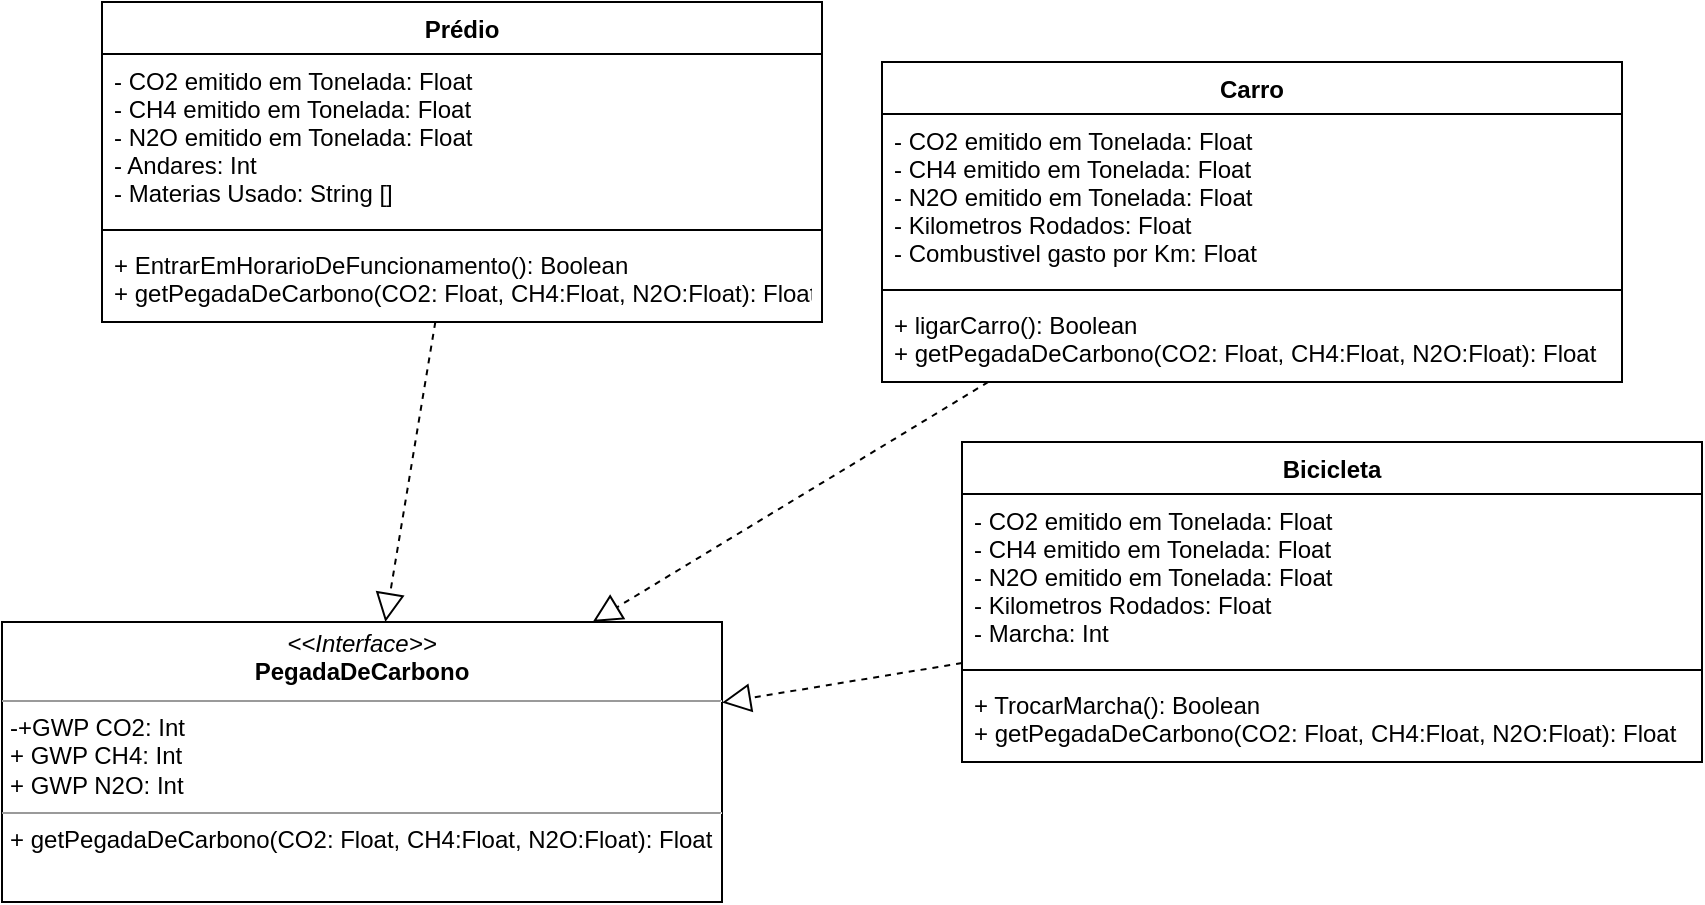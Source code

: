 <mxfile version="17.5.0" type="device"><diagram id="C5RBs43oDa-KdzZeNtuy" name="Page-1"><mxGraphModel dx="2130" dy="780" grid="1" gridSize="10" guides="1" tooltips="1" connect="1" arrows="1" fold="1" page="1" pageScale="1" pageWidth="827" pageHeight="1169" math="0" shadow="0"><root><mxCell id="WIyWlLk6GJQsqaUBKTNV-0"/><mxCell id="WIyWlLk6GJQsqaUBKTNV-1" parent="WIyWlLk6GJQsqaUBKTNV-0"/><mxCell id="F3F4BxAopxE2QnXaxsGN-0" value="Prédio" style="swimlane;fontStyle=1;align=center;verticalAlign=top;childLayout=stackLayout;horizontal=1;startSize=26;horizontalStack=0;resizeParent=1;resizeParentMax=0;resizeLast=0;collapsible=1;marginBottom=0;" vertex="1" parent="WIyWlLk6GJQsqaUBKTNV-1"><mxGeometry x="-70" y="30" width="360" height="160" as="geometry"/></mxCell><mxCell id="F3F4BxAopxE2QnXaxsGN-1" value="- CO2 emitido em Tonelada: Float&#10;- CH4 emitido em Tonelada: Float&#10;- N2O emitido em Tonelada: Float&#10;- Andares: Int&#10;- Materias Usado: String []" style="text;strokeColor=none;fillColor=none;align=left;verticalAlign=top;spacingLeft=4;spacingRight=4;overflow=hidden;rotatable=0;points=[[0,0.5],[1,0.5]];portConstraint=eastwest;" vertex="1" parent="F3F4BxAopxE2QnXaxsGN-0"><mxGeometry y="26" width="360" height="84" as="geometry"/></mxCell><mxCell id="F3F4BxAopxE2QnXaxsGN-2" value="" style="line;strokeWidth=1;fillColor=none;align=left;verticalAlign=middle;spacingTop=-1;spacingLeft=3;spacingRight=3;rotatable=0;labelPosition=right;points=[];portConstraint=eastwest;" vertex="1" parent="F3F4BxAopxE2QnXaxsGN-0"><mxGeometry y="110" width="360" height="8" as="geometry"/></mxCell><mxCell id="F3F4BxAopxE2QnXaxsGN-3" value="+ EntrarEmHorarioDeFuncionamento(): Boolean&#10;+ getPegadaDeCarbono(CO2: Float, CH4:Float, N2O:Float): Float" style="text;strokeColor=none;fillColor=none;align=left;verticalAlign=top;spacingLeft=4;spacingRight=4;overflow=hidden;rotatable=0;points=[[0,0.5],[1,0.5]];portConstraint=eastwest;" vertex="1" parent="F3F4BxAopxE2QnXaxsGN-0"><mxGeometry y="118" width="360" height="42" as="geometry"/></mxCell><mxCell id="F3F4BxAopxE2QnXaxsGN-4" value="Carro" style="swimlane;fontStyle=1;align=center;verticalAlign=top;childLayout=stackLayout;horizontal=1;startSize=26;horizontalStack=0;resizeParent=1;resizeParentMax=0;resizeLast=0;collapsible=1;marginBottom=0;" vertex="1" parent="WIyWlLk6GJQsqaUBKTNV-1"><mxGeometry x="320" y="60" width="370" height="160" as="geometry"/></mxCell><mxCell id="F3F4BxAopxE2QnXaxsGN-5" value="- CO2 emitido em Tonelada: Float&#10;- CH4 emitido em Tonelada: Float&#10;- N2O emitido em Tonelada: Float&#10;- Kilometros Rodados: Float&#10;- Combustivel gasto por Km: Float" style="text;strokeColor=none;fillColor=none;align=left;verticalAlign=top;spacingLeft=4;spacingRight=4;overflow=hidden;rotatable=0;points=[[0,0.5],[1,0.5]];portConstraint=eastwest;" vertex="1" parent="F3F4BxAopxE2QnXaxsGN-4"><mxGeometry y="26" width="370" height="84" as="geometry"/></mxCell><mxCell id="F3F4BxAopxE2QnXaxsGN-6" value="" style="line;strokeWidth=1;fillColor=none;align=left;verticalAlign=middle;spacingTop=-1;spacingLeft=3;spacingRight=3;rotatable=0;labelPosition=right;points=[];portConstraint=eastwest;" vertex="1" parent="F3F4BxAopxE2QnXaxsGN-4"><mxGeometry y="110" width="370" height="8" as="geometry"/></mxCell><mxCell id="F3F4BxAopxE2QnXaxsGN-7" value="+ ligarCarro(): Boolean&#10;+ getPegadaDeCarbono(CO2: Float, CH4:Float, N2O:Float): Float" style="text;strokeColor=none;fillColor=none;align=left;verticalAlign=top;spacingLeft=4;spacingRight=4;overflow=hidden;rotatable=0;points=[[0,0.5],[1,0.5]];portConstraint=eastwest;" vertex="1" parent="F3F4BxAopxE2QnXaxsGN-4"><mxGeometry y="118" width="370" height="42" as="geometry"/></mxCell><mxCell id="F3F4BxAopxE2QnXaxsGN-8" value="Bicicleta" style="swimlane;fontStyle=1;align=center;verticalAlign=top;childLayout=stackLayout;horizontal=1;startSize=26;horizontalStack=0;resizeParent=1;resizeParentMax=0;resizeLast=0;collapsible=1;marginBottom=0;" vertex="1" parent="WIyWlLk6GJQsqaUBKTNV-1"><mxGeometry x="360" y="250" width="370" height="160" as="geometry"/></mxCell><mxCell id="F3F4BxAopxE2QnXaxsGN-9" value="- CO2 emitido em Tonelada: Float&#10;- CH4 emitido em Tonelada: Float&#10;- N2O emitido em Tonelada: Float&#10;- Kilometros Rodados: Float&#10;- Marcha: Int" style="text;strokeColor=none;fillColor=none;align=left;verticalAlign=top;spacingLeft=4;spacingRight=4;overflow=hidden;rotatable=0;points=[[0,0.5],[1,0.5]];portConstraint=eastwest;" vertex="1" parent="F3F4BxAopxE2QnXaxsGN-8"><mxGeometry y="26" width="370" height="84" as="geometry"/></mxCell><mxCell id="F3F4BxAopxE2QnXaxsGN-10" value="" style="line;strokeWidth=1;fillColor=none;align=left;verticalAlign=middle;spacingTop=-1;spacingLeft=3;spacingRight=3;rotatable=0;labelPosition=right;points=[];portConstraint=eastwest;" vertex="1" parent="F3F4BxAopxE2QnXaxsGN-8"><mxGeometry y="110" width="370" height="8" as="geometry"/></mxCell><mxCell id="F3F4BxAopxE2QnXaxsGN-11" value="+ TrocarMarcha(): Boolean&#10;+ getPegadaDeCarbono(CO2: Float, CH4:Float, N2O:Float): Float" style="text;strokeColor=none;fillColor=none;align=left;verticalAlign=top;spacingLeft=4;spacingRight=4;overflow=hidden;rotatable=0;points=[[0,0.5],[1,0.5]];portConstraint=eastwest;" vertex="1" parent="F3F4BxAopxE2QnXaxsGN-8"><mxGeometry y="118" width="370" height="42" as="geometry"/></mxCell><mxCell id="F3F4BxAopxE2QnXaxsGN-14" value="&lt;p style=&quot;margin: 0px ; margin-top: 4px ; text-align: center&quot;&gt;&lt;i&gt;&amp;lt;&amp;lt;Interface&amp;gt;&amp;gt;&lt;/i&gt;&lt;br&gt;&lt;b&gt;PegadaDeCarbono&lt;/b&gt;&lt;/p&gt;&lt;hr size=&quot;1&quot;&gt;&lt;p style=&quot;margin: 0px ; margin-left: 4px&quot;&gt;-+GWP CO2: Int&lt;br&gt;+ GWP CH4: Int&lt;/p&gt;&lt;p style=&quot;margin: 0px ; margin-left: 4px&quot;&gt;+ GWP N2O: Int&lt;/p&gt;&lt;hr size=&quot;1&quot;&gt;&lt;p style=&quot;margin: 0px ; margin-left: 4px&quot;&gt;+ getPegadaDeCarbono(CO2: Float, CH4:Float, N2O:Float): Float&lt;br&gt;&lt;/p&gt;" style="verticalAlign=top;align=left;overflow=fill;fontSize=12;fontFamily=Helvetica;html=1;" vertex="1" parent="WIyWlLk6GJQsqaUBKTNV-1"><mxGeometry x="-120" y="340" width="360" height="140" as="geometry"/></mxCell><mxCell id="F3F4BxAopxE2QnXaxsGN-18" value="" style="endArrow=block;dashed=1;endFill=0;endSize=12;html=1;rounded=0;" edge="1" parent="WIyWlLk6GJQsqaUBKTNV-1" source="F3F4BxAopxE2QnXaxsGN-0" target="F3F4BxAopxE2QnXaxsGN-14"><mxGeometry width="160" relative="1" as="geometry"><mxPoint x="320" y="290" as="sourcePoint"/><mxPoint x="300" y="250" as="targetPoint"/></mxGeometry></mxCell><mxCell id="F3F4BxAopxE2QnXaxsGN-19" value="" style="endArrow=block;dashed=1;endFill=0;endSize=12;html=1;rounded=0;" edge="1" parent="WIyWlLk6GJQsqaUBKTNV-1" source="F3F4BxAopxE2QnXaxsGN-4" target="F3F4BxAopxE2QnXaxsGN-14"><mxGeometry width="160" relative="1" as="geometry"><mxPoint x="320" y="290" as="sourcePoint"/><mxPoint x="480" y="290" as="targetPoint"/></mxGeometry></mxCell><mxCell id="F3F4BxAopxE2QnXaxsGN-20" value="" style="endArrow=block;dashed=1;endFill=0;endSize=12;html=1;rounded=0;" edge="1" parent="WIyWlLk6GJQsqaUBKTNV-1" source="F3F4BxAopxE2QnXaxsGN-8" target="F3F4BxAopxE2QnXaxsGN-14"><mxGeometry width="160" relative="1" as="geometry"><mxPoint x="320" y="290" as="sourcePoint"/><mxPoint x="480" y="290" as="targetPoint"/></mxGeometry></mxCell></root></mxGraphModel></diagram></mxfile>